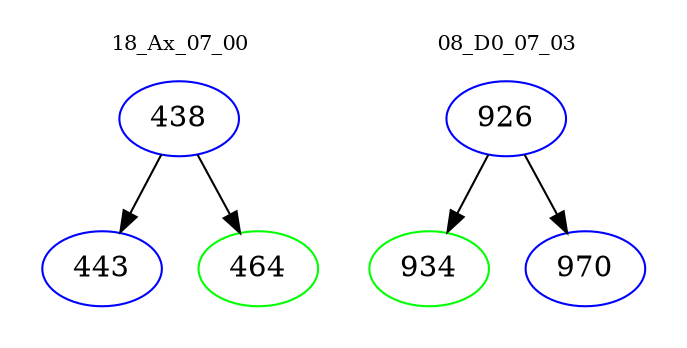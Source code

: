 digraph{
subgraph cluster_0 {
color = white
label = "18_Ax_07_00";
fontsize=10;
T0_438 [label="438", color="blue"]
T0_438 -> T0_443 [color="black"]
T0_443 [label="443", color="blue"]
T0_438 -> T0_464 [color="black"]
T0_464 [label="464", color="green"]
}
subgraph cluster_1 {
color = white
label = "08_D0_07_03";
fontsize=10;
T1_926 [label="926", color="blue"]
T1_926 -> T1_934 [color="black"]
T1_934 [label="934", color="green"]
T1_926 -> T1_970 [color="black"]
T1_970 [label="970", color="blue"]
}
}
